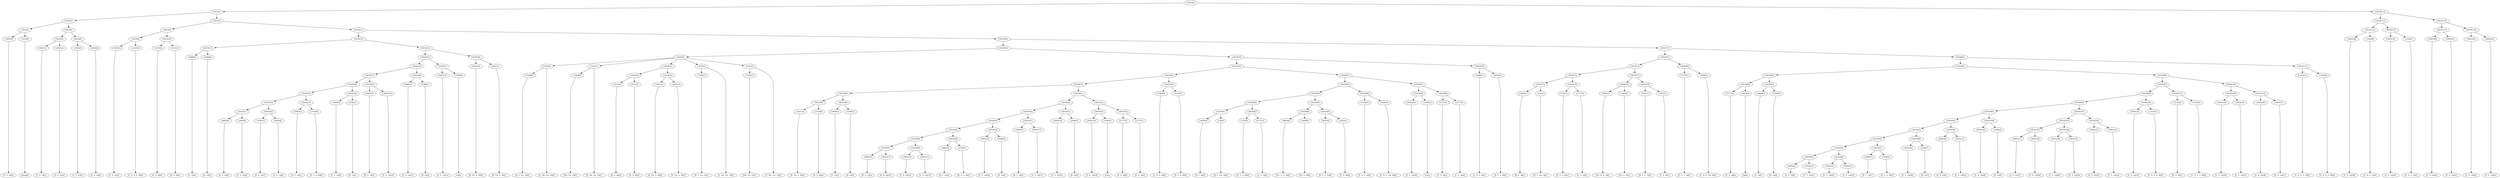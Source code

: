 digraph sample{
"L3693(0)"->"[C  E  G](0)"
"L3335(0)"->"[rest](0)"
"L5619(3)"->"L3693(0)"
"L5619(3)"->"L3335(0)"
"L3693(1)"->"[C  E  G](1)"
"L3693(2)"->"[C  E  G](2)"
"L5619(5)"->"L3693(1)"
"L5619(5)"->"L3693(2)"
"L3693(3)"->"[C  E  G](3)"
"L3693(4)"->"[C  E  G](4)"
"L5619(6)"->"L3693(3)"
"L5619(6)"->"L3693(4)"
"L5619(4)"->"L5619(5)"
"L5619(4)"->"L5619(6)"
"L5619(2)"->"L5619(3)"
"L5619(2)"->"L5619(4)"
"L3693(5)"->"[C  E  G](5)"
"L-1435(0)"->"[C  D  E  G  B](0)"
"L5619(9)"->"L3693(5)"
"L5619(9)"->"L-1435(0)"
"L3116(0)"->"[D  G  B](0)"
"L3116(1)"->"[D  G  B](1)"
"L5619(10)"->"L3116(0)"
"L5619(10)"->"L3116(1)"
"L5619(8)"->"L5619(9)"
"L5619(8)"->"L5619(10)"
"L3699(0)"->"[C  G](0)"
"L2586(0)"->"[D  G](0)"
"L5619(13)"->"L3699(0)"
"L5619(13)"->"L2586(0)"
"L4683(0)"->"[D  F  G](0)"
"L3693(6)"->"[C  E  G](6)"
"L5619(21)"->"L4683(0)"
"L5619(21)"->"L3693(6)"
"L3693(7)"->"[C  E  G](7)"
"L3693(8)"->"[C  E  G](8)"
"L5619(22)"->"L3693(7)"
"L5619(22)"->"L3693(8)"
"L5619(20)"->"L5619(21)"
"L5619(20)"->"L5619(22)"
"L4683(1)"->"[D  F  G](1)"
"L3744(0)"->"[D  G  A  B](0)"
"L5619(23)"->"L4683(1)"
"L5619(23)"->"L3744(0)"
"L5619(19)"->"L5619(20)"
"L5619(19)"->"L5619(23)"
"L3693(9)"->"[C  E  G](9)"
"L2586(1)"->"[D  G](1)"
"L5619(24)"->"L3693(9)"
"L5619(24)"->"L2586(1)"
"L5619(18)"->"L5619(19)"
"L5619(18)"->"L5619(24)"
"L4683(2)"->"[D  F  G](2)"
"L3693(10)"->"[C  E  G](10)"
"L5619(25)"->"L4683(2)"
"L5619(25)"->"L3693(10)"
"L5619(17)"->"L5619(18)"
"L5619(17)"->"L5619(25)"
"L3693(11)"->"[C  E  G](11)"
"L2586(2)"->"[D  G](2)"
"L5619(26)"->"L3693(11)"
"L5619(26)"->"L2586(2)"
"L5619(16)"->"L5619(17)"
"L5619(16)"->"L5619(26)"
"L3693(12)"->"[C  E  G](12)"
"L3500(0)"->"[C](0)"
"L5619(27)"->"L3693(12)"
"L5619(27)"->"L3500(0)"
"L5619(15)"->"L5619(16)"
"L5619(15)"->"L5619(27)"
"L4431(0)"->"[D  Fis  G  B](0)"
"L4431(1)"->"[D  Fis  G  B](1)"
"L5619(28)"->"L4431(0)"
"L5619(28)"->"L4431(1)"
"L5619(14)"->"L5619(15)"
"L5619(14)"->"L5619(28)"
"L5619(12)"->"L5619(13)"
"L5619(12)"->"L5619(14)"
"L5208(0)"->"[D  F  Fis  G](0)"
"L5243(0)"->"L5208(0)"
"L5243(0)"->"[C  Dis  Fis  G](0)"
"L5209(0)"->"[Dis  Fis  G](0)"
"L5243(1)"->"L5209(0)"
"L5243(1)"->"[C  Dis  Fis  G](1)"
"L3116(2)"->"[D  G  B](2)"
"L3116(3)"->"[D  G  B](3)"
"L5619(32)"->"L3116(2)"
"L5619(32)"->"L3116(3)"
"L4431(2)"->"[D  Fis  G  B](2)"
"L4431(3)"->"[D  Fis  G  B](3)"
"L5619(33)"->"L4431(2)"
"L5619(33)"->"L4431(3)"
"L5619(31)"->"L5619(32)"
"L5619(31)"->"L5619(33)"
"L5208(1)"->"[D  F  Fis  G](1)"
"L5243(2)"->"L5208(1)"
"L5243(2)"->"[C  Dis  Fis  G](2)"
"L5209(1)"->"[Dis  Fis  G](1)"
"L5243(3)"->"L5209(1)"
"L5243(3)"->"[C  Dis  Fis  G](3)"
"L5034(0)"->"L5243(0)"
"L5034(0)"->"L5243(1)"
"L5034(0)"->"L5619(31)"
"L5034(0)"->"L5243(2)"
"L5034(0)"->"L5243(3)"
"L4431(4)"->"[D  Fis  G  B](4)"
"L3116(4)"->"[D  G  B](4)"
"L5619(39)"->"L4431(4)"
"L5619(39)"->"L3116(4)"
"L3699(1)"->"[C  G](1)"
"L2586(3)"->"[D  G](3)"
"L5619(40)"->"L3699(1)"
"L5619(40)"->"L2586(3)"
"L5619(38)"->"L5619(39)"
"L5619(38)"->"L5619(40)"
"L4683(3)"->"[D  F  G](3)"
"L3693(13)"->"[C  E  G](13)"
"L5619(47)"->"L4683(3)"
"L5619(47)"->"L3693(13)"
"L3693(14)"->"[C  E  G](14)"
"L3693(15)"->"[C  E  G](15)"
"L5619(48)"->"L3693(14)"
"L5619(48)"->"L3693(15)"
"L5619(46)"->"L5619(47)"
"L5619(46)"->"L5619(48)"
"L4683(4)"->"[D  F  G](4)"
"L3744(1)"->"[D  G  A  B](1)"
"L5619(49)"->"L4683(4)"
"L5619(49)"->"L3744(1)"
"L5619(45)"->"L5619(46)"
"L5619(45)"->"L5619(49)"
"L3693(16)"->"[C  E  G](16)"
"L2586(4)"->"[D  G](4)"
"L5619(50)"->"L3693(16)"
"L5619(50)"->"L2586(4)"
"L5619(44)"->"L5619(45)"
"L5619(44)"->"L5619(50)"
"L4683(5)"->"[D  F  G](5)"
"L3693(17)"->"[C  E  G](17)"
"L5619(51)"->"L4683(5)"
"L5619(51)"->"L3693(17)"
"L5619(43)"->"L5619(44)"
"L5619(43)"->"L5619(51)"
"L3693(18)"->"[C  E  G](18)"
"L2586(5)"->"[D  G](5)"
"L5619(52)"->"L3693(18)"
"L5619(52)"->"L2586(5)"
"L5619(42)"->"L5619(43)"
"L5619(42)"->"L5619(52)"
"L3693(19)"->"[C  E  G](19)"
"L3500(1)"->"[C](1)"
"L5619(54)"->"L3693(19)"
"L5619(54)"->"L3500(1)"
"L2777(0)"->"[C  E  A](0)"
"L2777(1)"->"[C  E  A](1)"
"L5619(55)"->"L2777(0)"
"L5619(55)"->"L2777(1)"
"L5619(53)"->"L5619(54)"
"L5619(53)"->"L5619(55)"
"L5619(41)"->"L5619(42)"
"L5619(41)"->"L5619(53)"
"L5619(37)"->"L5619(38)"
"L5619(37)"->"L5619(41)"
"L5080(0)"->"[C  D  F  A](0)"
"L4210(0)"->"[D  F  A  B](0)"
"L5619(56)"->"L5080(0)"
"L5619(56)"->"L4210(0)"
"L5619(36)"->"L5619(37)"
"L5619(36)"->"L5619(56)"
"L4004(0)"->"[D  F  A](0)"
"L14(0)"->"[D  F  Gis  A](0)"
"L5619(61)"->"L4004(0)"
"L5619(61)"->"L14(0)"
"L376(0)"->"[C  E  A  B](0)"
"L2777(2)"->"[C  E  A](2)"
"L5619(62)"->"L376(0)"
"L5619(62)"->"L2777(2)"
"L5619(60)"->"L5619(61)"
"L5619(60)"->"L5619(62)"
"L4893(0)"->"[Cis  E  G  A](0)"
"L1499(0)"->"[Cis  G  A](0)"
"L5619(64)"->"L4893(0)"
"L5619(64)"->"L1499(0)"
"L2641(0)"->"[D  E  F  G](0)"
"L1852(0)"->"[C  D  B](0)"
"L5619(65)"->"L2641(0)"
"L5619(65)"->"L1852(0)"
"L5619(63)"->"L5619(64)"
"L5619(63)"->"L5619(65)"
"L5619(59)"->"L5619(60)"
"L5619(59)"->"L5619(63)"
"L3779(0)"->"[C  E  F  A](0)"
"L4285(0)"->"[C  D  E  Gis  B](0)"
"L5619(66)"->"L3779(0)"
"L5619(66)"->"L4285(0)"
"L5619(58)"->"L5619(59)"
"L5619(58)"->"L5619(66)"
"L3693(20)"->"[C  E  G](20)"
"L3500(2)"->"[C](2)"
"L5619(68)"->"L3693(20)"
"L5619(68)"->"L3500(2)"
"L2777(3)"->"[C  E  A](3)"
"L2777(4)"->"[C  E  A](4)"
"L5619(69)"->"L2777(3)"
"L5619(69)"->"L2777(4)"
"L5619(67)"->"L5619(68)"
"L5619(67)"->"L5619(69)"
"L5619(57)"->"L5619(58)"
"L5619(57)"->"L5619(67)"
"L5619(35)"->"L5619(36)"
"L5619(35)"->"L5619(57)"
"L5080(1)"->"[C  D  F  A](1)"
"L4210(1)"->"[D  F  A  B](1)"
"L5619(70)"->"L5080(1)"
"L5619(70)"->"L4210(1)"
"L5619(34)"->"L5619(35)"
"L5619(34)"->"L5619(70)"
"L5619(30)"->"L5034(0)"
"L5619(30)"->"L5619(34)"
"L4004(1)"->"[D  F  A](1)"
"L14(1)"->"[D  F  Gis  A](1)"
"L5619(75)"->"L4004(1)"
"L5619(75)"->"L14(1)"
"L376(1)"->"[C  E  A  B](1)"
"L2777(5)"->"[C  E  A](5)"
"L5619(76)"->"L376(1)"
"L5619(76)"->"L2777(5)"
"L5619(74)"->"L5619(75)"
"L5619(74)"->"L5619(76)"
"L4893(1)"->"[Cis  E  G  A](1)"
"L1499(1)"->"[Cis  G  A](1)"
"L5619(78)"->"L4893(1)"
"L5619(78)"->"L1499(1)"
"L2641(1)"->"[D  E  F  G](1)"
"L1852(1)"->"[C  D  B](1)"
"L5619(79)"->"L2641(1)"
"L5619(79)"->"L1852(1)"
"L5619(77)"->"L5619(78)"
"L5619(77)"->"L5619(79)"
"L5619(73)"->"L5619(74)"
"L5619(73)"->"L5619(77)"
"L3779(1)"->"[C  E  F  A](1)"
"L4285(1)"->"[C  D  E  Gis  B](1)"
"L5619(80)"->"L3779(1)"
"L5619(80)"->"L4285(1)"
"L5619(72)"->"L5619(73)"
"L5619(72)"->"L5619(80)"
"L2777(6)"->"[C  E  A](6)"
"L4416(0)"->"[A](0)"
"L5619(84)"->"L2777(6)"
"L5619(84)"->"L4416(0)"
"L3699(2)"->"[C  G](2)"
"L2586(6)"->"[D  G](6)"
"L5619(85)"->"L3699(2)"
"L5619(85)"->"L2586(6)"
"L5619(83)"->"L5619(84)"
"L5619(83)"->"L5619(85)"
"L4683(6)"->"[D  F  G](6)"
"L3693(21)"->"[C  E  G](21)"
"L5619(95)"->"L4683(6)"
"L5619(95)"->"L3693(21)"
"L3693(22)"->"[C  E  G](22)"
"L3693(23)"->"[C  E  G](23)"
"L5619(96)"->"L3693(22)"
"L5619(96)"->"L3693(23)"
"L5619(94)"->"L5619(95)"
"L5619(94)"->"L5619(96)"
"L4683(7)"->"[D  F  G](7)"
"L3744(2)"->"[D  G  A  B](2)"
"L5619(97)"->"L4683(7)"
"L5619(97)"->"L3744(2)"
"L5619(93)"->"L5619(94)"
"L5619(93)"->"L5619(97)"
"L3693(24)"->"[C  E  G](24)"
"L2586(7)"->"[D  G](7)"
"L5619(98)"->"L3693(24)"
"L5619(98)"->"L2586(7)"
"L5619(92)"->"L5619(93)"
"L5619(92)"->"L5619(98)"
"L4683(8)"->"[D  F  G](8)"
"L3693(25)"->"[C  E  G](25)"
"L5619(99)"->"L4683(8)"
"L5619(99)"->"L3693(25)"
"L5619(91)"->"L5619(92)"
"L5619(91)"->"L5619(99)"
"L3693(26)"->"[C  E  G](26)"
"L2586(8)"->"[D  G](8)"
"L5619(100)"->"L3693(26)"
"L5619(100)"->"L2586(8)"
"L5619(90)"->"L5619(91)"
"L5619(90)"->"L5619(100)"
"L3693(27)"->"[C  E  G](27)"
"L3693(28)"->"[C  E  G](28)"
"L5619(103)"->"L3693(27)"
"L5619(103)"->"L3693(28)"
"L3693(29)"->"[C  E  G](29)"
"L3693(30)"->"[C  E  G](30)"
"L5619(104)"->"L3693(29)"
"L5619(104)"->"L3693(30)"
"L5619(102)"->"L5619(103)"
"L5619(102)"->"L5619(104)"
"L3693(31)"->"[C  E  G](31)"
"L3693(32)"->"[C  E  G](32)"
"L5619(105)"->"L3693(31)"
"L5619(105)"->"L3693(32)"
"L5619(101)"->"L5619(102)"
"L5619(101)"->"L5619(105)"
"L5619(89)"->"L5619(90)"
"L5619(89)"->"L5619(101)"
"L3693(33)"->"[C  E  G](33)"
"L-1435(1)"->"[C  D  E  G  B](1)"
"L5619(106)"->"L3693(33)"
"L5619(106)"->"L-1435(1)"
"L5619(88)"->"L5619(89)"
"L5619(88)"->"L5619(106)"
"L3116(5)"->"[D  G  B](5)"
"L-1435(2)"->"[C  D  E  G  B](2)"
"L5619(107)"->"L3116(5)"
"L5619(107)"->"L-1435(2)"
"L5619(87)"->"L5619(88)"
"L5619(87)"->"L5619(107)"
"L3693(34)"->"[C  E  G](34)"
"L3693(35)"->"[C  E  G](35)"
"L5619(109)"->"L3693(34)"
"L5619(109)"->"L3693(35)"
"L3693(36)"->"[C  E  G](36)"
"L3693(37)"->"[C  E  G](37)"
"L5619(110)"->"L3693(36)"
"L5619(110)"->"L3693(37)"
"L5619(108)"->"L5619(109)"
"L5619(108)"->"L5619(110)"
"L5619(86)"->"L5619(87)"
"L5619(86)"->"L5619(108)"
"L5619(82)"->"L5619(83)"
"L5619(82)"->"L5619(86)"
"L-1435(3)"->"[C  D  E  G  B](3)"
"L-1435(4)"->"[C  D  E  G  B](4)"
"L5619(111)"->"L-1435(3)"
"L5619(111)"->"L-1435(4)"
"L5619(81)"->"L5619(82)"
"L5619(81)"->"L5619(111)"
"L5619(71)"->"L5619(72)"
"L5619(71)"->"L5619(81)"
"L5619(29)"->"L5619(30)"
"L5619(29)"->"L5619(71)"
"L5619(11)"->"L5619(12)"
"L5619(11)"->"L5619(29)"
"L5619(7)"->"L5619(8)"
"L5619(7)"->"L5619(11)"
"L5619(1)"->"L5619(2)"
"L5619(1)"->"L5619(7)"
"L3693(38)"->"[C  E  G](38)"
"L1029(0)"->"[C  D  E  G](0)"
"L5619(114)"->"L3693(38)"
"L5619(114)"->"L1029(0)"
"L3693(39)"->"[C  E  G](39)"
"L1029(1)"->"[C  D  E  G](1)"
"L5619(115)"->"L3693(39)"
"L5619(115)"->"L1029(1)"
"L5619(113)"->"L5619(114)"
"L5619(113)"->"L5619(115)"
"L3693(40)"->"[C  E  G](40)"
"L3693(41)"->"[C  E  G](41)"
"L5619(117)"->"L3693(40)"
"L5619(117)"->"L3693(41)"
"L3693(42)"->"[C  E  G](42)"
"L3693(43)"->"[C  E  G](43)"
"L5619(118)"->"L3693(42)"
"L5619(118)"->"L3693(43)"
"L5619(116)"->"L5619(117)"
"L5619(116)"->"L5619(118)"
"L5619(112)"->"L5619(113)"
"L5619(112)"->"L5619(116)"
"L5619(0)"->"L5619(1)"
"L5619(0)"->"L5619(112)"
{rank = min; "L5619(0)"}
{rank = same; "L5619(1)"; "L5619(112)";}
{rank = same; "L5619(2)"; "L5619(7)"; "L5619(113)"; "L5619(116)";}
{rank = same; "L5619(3)"; "L5619(4)"; "L5619(8)"; "L5619(11)"; "L5619(114)"; "L5619(115)"; "L5619(117)"; "L5619(118)";}
{rank = same; "L3693(0)"; "L3335(0)"; "L5619(5)"; "L5619(6)"; "L5619(9)"; "L5619(10)"; "L5619(12)"; "L5619(29)"; "L3693(38)"; "L1029(0)"; "L3693(39)"; "L1029(1)"; "L3693(40)"; "L3693(41)"; "L3693(42)"; "L3693(43)";}
{rank = same; "L3693(1)"; "L3693(2)"; "L3693(3)"; "L3693(4)"; "L3693(5)"; "L-1435(0)"; "L3116(0)"; "L3116(1)"; "L5619(13)"; "L5619(14)"; "L5619(30)"; "L5619(71)";}
{rank = same; "L3699(0)"; "L2586(0)"; "L5619(15)"; "L5619(28)"; "L5034(0)"; "L5619(34)"; "L5619(72)"; "L5619(81)";}
{rank = same; "L5619(16)"; "L5619(27)"; "L4431(0)"; "L4431(1)"; "L5243(0)"; "L5243(1)"; "L5619(31)"; "L5243(2)"; "L5243(3)"; "L5619(35)"; "L5619(70)"; "L5619(73)"; "L5619(80)"; "L5619(82)"; "L5619(111)";}
{rank = same; "L5619(17)"; "L5619(26)"; "L3693(12)"; "L3500(0)"; "L5208(0)"; "L5209(0)"; "L5619(32)"; "L5619(33)"; "L5208(1)"; "L5209(1)"; "L5619(36)"; "L5619(57)"; "L5080(1)"; "L4210(1)"; "L5619(74)"; "L5619(77)"; "L3779(1)"; "L4285(1)"; "L5619(83)"; "L5619(86)"; "L-1435(3)"; "L-1435(4)";}
{rank = same; "L5619(18)"; "L5619(25)"; "L3693(11)"; "L2586(2)"; "L3116(2)"; "L3116(3)"; "L4431(2)"; "L4431(3)"; "L5619(37)"; "L5619(56)"; "L5619(58)"; "L5619(67)"; "L5619(75)"; "L5619(76)"; "L5619(78)"; "L5619(79)"; "L5619(84)"; "L5619(85)"; "L5619(87)"; "L5619(108)";}
{rank = same; "L5619(19)"; "L5619(24)"; "L4683(2)"; "L3693(10)"; "L5619(38)"; "L5619(41)"; "L5080(0)"; "L4210(0)"; "L5619(59)"; "L5619(66)"; "L5619(68)"; "L5619(69)"; "L4004(1)"; "L14(1)"; "L376(1)"; "L2777(5)"; "L4893(1)"; "L1499(1)"; "L2641(1)"; "L1852(1)"; "L2777(6)"; "L4416(0)"; "L3699(2)"; "L2586(6)"; "L5619(88)"; "L5619(107)"; "L5619(109)"; "L5619(110)";}
{rank = same; "L5619(20)"; "L5619(23)"; "L3693(9)"; "L2586(1)"; "L5619(39)"; "L5619(40)"; "L5619(42)"; "L5619(53)"; "L5619(60)"; "L5619(63)"; "L3779(0)"; "L4285(0)"; "L3693(20)"; "L3500(2)"; "L2777(3)"; "L2777(4)"; "L5619(89)"; "L5619(106)"; "L3116(5)"; "L-1435(2)"; "L3693(34)"; "L3693(35)"; "L3693(36)"; "L3693(37)";}
{rank = same; "L5619(21)"; "L5619(22)"; "L4683(1)"; "L3744(0)"; "L4431(4)"; "L3116(4)"; "L3699(1)"; "L2586(3)"; "L5619(43)"; "L5619(52)"; "L5619(54)"; "L5619(55)"; "L5619(61)"; "L5619(62)"; "L5619(64)"; "L5619(65)"; "L5619(90)"; "L5619(101)"; "L3693(33)"; "L-1435(1)";}
{rank = same; "L4683(0)"; "L3693(6)"; "L3693(7)"; "L3693(8)"; "L5619(44)"; "L5619(51)"; "L3693(18)"; "L2586(5)"; "L3693(19)"; "L3500(1)"; "L2777(0)"; "L2777(1)"; "L4004(0)"; "L14(0)"; "L376(0)"; "L2777(2)"; "L4893(0)"; "L1499(0)"; "L2641(0)"; "L1852(0)"; "L5619(91)"; "L5619(100)"; "L5619(102)"; "L5619(105)";}
{rank = same; "L5619(45)"; "L5619(50)"; "L4683(5)"; "L3693(17)"; "L5619(92)"; "L5619(99)"; "L3693(26)"; "L2586(8)"; "L5619(103)"; "L5619(104)"; "L3693(31)"; "L3693(32)";}
{rank = same; "L5619(46)"; "L5619(49)"; "L3693(16)"; "L2586(4)"; "L5619(93)"; "L5619(98)"; "L4683(8)"; "L3693(25)"; "L3693(27)"; "L3693(28)"; "L3693(29)"; "L3693(30)";}
{rank = same; "L5619(47)"; "L5619(48)"; "L4683(4)"; "L3744(1)"; "L5619(94)"; "L5619(97)"; "L3693(24)"; "L2586(7)";}
{rank = same; "L4683(3)"; "L3693(13)"; "L3693(14)"; "L3693(15)"; "L5619(95)"; "L5619(96)"; "L4683(7)"; "L3744(2)";}
{rank = same; "L4683(6)"; "L3693(21)"; "L3693(22)"; "L3693(23)";}
{rank = max; "[A](0)"; "[C  D  B](0)"; "[C  D  B](1)"; "[C  D  E  G  B](0)"; "[C  D  E  G  B](1)"; "[C  D  E  G  B](2)"; "[C  D  E  G  B](3)"; "[C  D  E  G  B](4)"; "[C  D  E  G](0)"; "[C  D  E  G](1)"; "[C  D  E  Gis  B](0)"; "[C  D  E  Gis  B](1)"; "[C  D  F  A](0)"; "[C  D  F  A](1)"; "[C  Dis  Fis  G](0)"; "[C  Dis  Fis  G](1)"; "[C  Dis  Fis  G](2)"; "[C  Dis  Fis  G](3)"; "[C  E  A  B](0)"; "[C  E  A  B](1)"; "[C  E  A](0)"; "[C  E  A](1)"; "[C  E  A](2)"; "[C  E  A](3)"; "[C  E  A](4)"; "[C  E  A](5)"; "[C  E  A](6)"; "[C  E  F  A](0)"; "[C  E  F  A](1)"; "[C  E  G](0)"; "[C  E  G](1)"; "[C  E  G](10)"; "[C  E  G](11)"; "[C  E  G](12)"; "[C  E  G](13)"; "[C  E  G](14)"; "[C  E  G](15)"; "[C  E  G](16)"; "[C  E  G](17)"; "[C  E  G](18)"; "[C  E  G](19)"; "[C  E  G](2)"; "[C  E  G](20)"; "[C  E  G](21)"; "[C  E  G](22)"; "[C  E  G](23)"; "[C  E  G](24)"; "[C  E  G](25)"; "[C  E  G](26)"; "[C  E  G](27)"; "[C  E  G](28)"; "[C  E  G](29)"; "[C  E  G](3)"; "[C  E  G](30)"; "[C  E  G](31)"; "[C  E  G](32)"; "[C  E  G](33)"; "[C  E  G](34)"; "[C  E  G](35)"; "[C  E  G](36)"; "[C  E  G](37)"; "[C  E  G](38)"; "[C  E  G](39)"; "[C  E  G](4)"; "[C  E  G](40)"; "[C  E  G](41)"; "[C  E  G](42)"; "[C  E  G](43)"; "[C  E  G](5)"; "[C  E  G](6)"; "[C  E  G](7)"; "[C  E  G](8)"; "[C  E  G](9)"; "[C  G](0)"; "[C  G](1)"; "[C  G](2)"; "[C](0)"; "[C](1)"; "[C](2)"; "[Cis  E  G  A](0)"; "[Cis  E  G  A](1)"; "[Cis  G  A](0)"; "[Cis  G  A](1)"; "[D  E  F  G](0)"; "[D  E  F  G](1)"; "[D  F  A  B](0)"; "[D  F  A  B](1)"; "[D  F  A](0)"; "[D  F  A](1)"; "[D  F  Fis  G](0)"; "[D  F  Fis  G](1)"; "[D  F  G](0)"; "[D  F  G](1)"; "[D  F  G](2)"; "[D  F  G](3)"; "[D  F  G](4)"; "[D  F  G](5)"; "[D  F  G](6)"; "[D  F  G](7)"; "[D  F  G](8)"; "[D  F  Gis  A](0)"; "[D  F  Gis  A](1)"; "[D  Fis  G  B](0)"; "[D  Fis  G  B](1)"; "[D  Fis  G  B](2)"; "[D  Fis  G  B](3)"; "[D  Fis  G  B](4)"; "[D  G  A  B](0)"; "[D  G  A  B](1)"; "[D  G  A  B](2)"; "[D  G  B](0)"; "[D  G  B](1)"; "[D  G  B](2)"; "[D  G  B](3)"; "[D  G  B](4)"; "[D  G  B](5)"; "[D  G](0)"; "[D  G](1)"; "[D  G](2)"; "[D  G](3)"; "[D  G](4)"; "[D  G](5)"; "[D  G](6)"; "[D  G](7)"; "[D  G](8)"; "[Dis  Fis  G](0)"; "[Dis  Fis  G](1)"; "[rest](0)";}
}